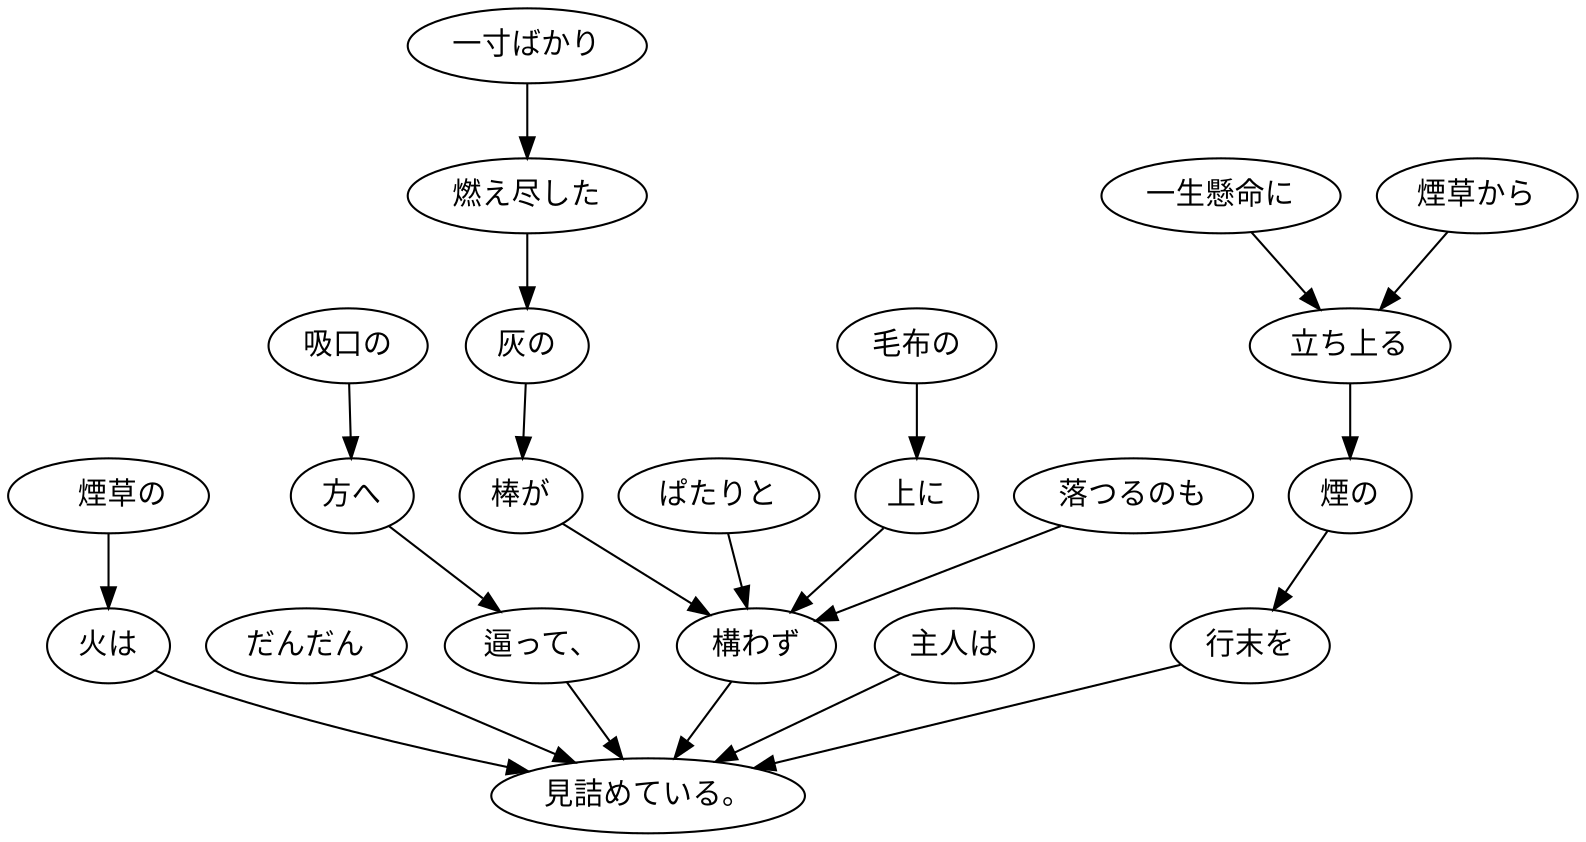 digraph graph2210 {
	node0 [label="　煙草の"];
	node1 [label="火は"];
	node2 [label="だんだん"];
	node3 [label="吸口の"];
	node4 [label="方へ"];
	node5 [label="逼って、"];
	node6 [label="一寸ばかり"];
	node7 [label="燃え尽した"];
	node8 [label="灰の"];
	node9 [label="棒が"];
	node10 [label="ぱたりと"];
	node11 [label="毛布の"];
	node12 [label="上に"];
	node13 [label="落つるのも"];
	node14 [label="構わず"];
	node15 [label="主人は"];
	node16 [label="一生懸命に"];
	node17 [label="煙草から"];
	node18 [label="立ち上る"];
	node19 [label="煙の"];
	node20 [label="行末を"];
	node21 [label="見詰めている。"];
	node0 -> node1;
	node1 -> node21;
	node2 -> node21;
	node3 -> node4;
	node4 -> node5;
	node5 -> node21;
	node6 -> node7;
	node7 -> node8;
	node8 -> node9;
	node9 -> node14;
	node10 -> node14;
	node11 -> node12;
	node12 -> node14;
	node13 -> node14;
	node14 -> node21;
	node15 -> node21;
	node16 -> node18;
	node17 -> node18;
	node18 -> node19;
	node19 -> node20;
	node20 -> node21;
}
